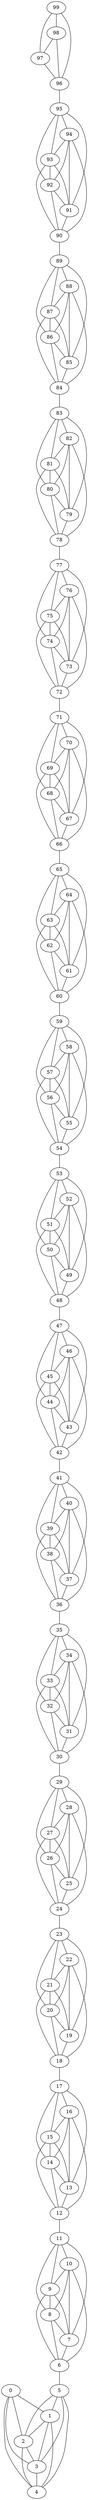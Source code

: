 graph G {
    "0" [label="0"];
    "1" [label="1"];
    "2" [label="2"];
    "3" [label="3"];
    "4" [label="4"];
    "5" [label="5"];
    "6" [label="6"];
    "7" [label="7"];
    "8" [label="8"];
    "9" [label="9"];
    "10" [label="10"];
    "11" [label="11"];
    "12" [label="12"];
    "13" [label="13"];
    "14" [label="14"];
    "15" [label="15"];
    "16" [label="16"];
    "17" [label="17"];
    "18" [label="18"];
    "19" [label="19"];
    "20" [label="20"];
    "21" [label="21"];
    "22" [label="22"];
    "23" [label="23"];
    "24" [label="24"];
    "25" [label="25"];
    "26" [label="26"];
    "27" [label="27"];
    "28" [label="28"];
    "29" [label="29"];
    "30" [label="30"];
    "31" [label="31"];
    "32" [label="32"];
    "33" [label="33"];
    "34" [label="34"];
    "35" [label="35"];
    "36" [label="36"];
    "37" [label="37"];
    "38" [label="38"];
    "39" [label="39"];
    "40" [label="40"];
    "41" [label="41"];
    "42" [label="42"];
    "43" [label="43"];
    "44" [label="44"];
    "45" [label="45"];
    "46" [label="46"];
    "47" [label="47"];
    "48" [label="48"];
    "49" [label="49"];
    "50" [label="50"];
    "51" [label="51"];
    "52" [label="52"];
    "53" [label="53"];
    "54" [label="54"];
    "55" [label="55"];
    "56" [label="56"];
    "57" [label="57"];
    "58" [label="58"];
    "59" [label="59"];
    "60" [label="60"];
    "61" [label="61"];
    "62" [label="62"];
    "63" [label="63"];
    "64" [label="64"];
    "65" [label="65"];
    "66" [label="66"];
    "67" [label="67"];
    "68" [label="68"];
    "69" [label="69"];
    "70" [label="70"];
    "71" [label="71"];
    "72" [label="72"];
    "73" [label="73"];
    "74" [label="74"];
    "75" [label="75"];
    "76" [label="76"];
    "77" [label="77"];
    "78" [label="78"];
    "79" [label="79"];
    "80" [label="80"];
    "81" [label="81"];
    "82" [label="82"];
    "83" [label="83"];
    "84" [label="84"];
    "85" [label="85"];
    "86" [label="86"];
    "87" [label="87"];
    "88" [label="88"];
    "89" [label="89"];
    "90" [label="90"];
    "91" [label="91"];
    "92" [label="92"];
    "93" [label="93"];
    "94" [label="94"];
    "95" [label="95"];
    "96" [label="96"];
    "97" [label="97"];
    "98" [label="98"];
    "99" [label="99"];
    "0" -- "1";
    "0" -- "2";
    "0" -- "3";
    "0" -- "4";
    "1" -- "2";
    "1" -- "3";
    "1" -- "4";
    "2" -- "3";
    "2" -- "4";
    "3" -- "4";
    "5" -- "1";
    "5" -- "2";
    "5" -- "3";
    "5" -- "4";
    "6" -- "5";
    "7" -- "6";
    "8" -- "6";
    "8" -- "7";
    "9" -- "6";
    "9" -- "7";
    "9" -- "8";
    "10" -- "6";
    "10" -- "7";
    "10" -- "8";
    "10" -- "9";
    "11" -- "7";
    "11" -- "8";
    "11" -- "9";
    "11" -- "10";
    "12" -- "11";
    "13" -- "12";
    "14" -- "12";
    "14" -- "13";
    "15" -- "12";
    "15" -- "13";
    "15" -- "14";
    "16" -- "12";
    "16" -- "13";
    "16" -- "14";
    "16" -- "15";
    "17" -- "13";
    "17" -- "14";
    "17" -- "15";
    "17" -- "16";
    "18" -- "17";
    "19" -- "18";
    "20" -- "18";
    "20" -- "19";
    "21" -- "18";
    "21" -- "19";
    "21" -- "20";
    "22" -- "18";
    "22" -- "19";
    "22" -- "20";
    "22" -- "21";
    "23" -- "19";
    "23" -- "20";
    "23" -- "21";
    "23" -- "22";
    "24" -- "23";
    "25" -- "24";
    "26" -- "24";
    "26" -- "25";
    "27" -- "24";
    "27" -- "25";
    "27" -- "26";
    "28" -- "24";
    "28" -- "25";
    "28" -- "26";
    "28" -- "27";
    "29" -- "25";
    "29" -- "26";
    "29" -- "27";
    "29" -- "28";
    "30" -- "29";
    "31" -- "30";
    "32" -- "30";
    "32" -- "31";
    "33" -- "30";
    "33" -- "31";
    "33" -- "32";
    "34" -- "30";
    "34" -- "31";
    "34" -- "32";
    "34" -- "33";
    "35" -- "31";
    "35" -- "32";
    "35" -- "33";
    "35" -- "34";
    "36" -- "35";
    "37" -- "36";
    "38" -- "36";
    "38" -- "37";
    "39" -- "36";
    "39" -- "37";
    "39" -- "38";
    "40" -- "36";
    "40" -- "37";
    "40" -- "38";
    "40" -- "39";
    "41" -- "37";
    "41" -- "38";
    "41" -- "39";
    "41" -- "40";
    "42" -- "41";
    "43" -- "42";
    "44" -- "42";
    "44" -- "43";
    "45" -- "42";
    "45" -- "43";
    "45" -- "44";
    "46" -- "42";
    "46" -- "43";
    "46" -- "44";
    "46" -- "45";
    "47" -- "43";
    "47" -- "44";
    "47" -- "45";
    "47" -- "46";
    "48" -- "47";
    "49" -- "48";
    "50" -- "48";
    "50" -- "49";
    "51" -- "48";
    "51" -- "49";
    "51" -- "50";
    "52" -- "48";
    "52" -- "49";
    "52" -- "50";
    "52" -- "51";
    "53" -- "49";
    "53" -- "50";
    "53" -- "51";
    "53" -- "52";
    "54" -- "53";
    "55" -- "54";
    "56" -- "54";
    "56" -- "55";
    "57" -- "54";
    "57" -- "55";
    "57" -- "56";
    "58" -- "54";
    "58" -- "55";
    "58" -- "56";
    "58" -- "57";
    "59" -- "55";
    "59" -- "56";
    "59" -- "57";
    "59" -- "58";
    "60" -- "59";
    "61" -- "60";
    "62" -- "60";
    "62" -- "61";
    "63" -- "60";
    "63" -- "61";
    "63" -- "62";
    "64" -- "60";
    "64" -- "61";
    "64" -- "62";
    "64" -- "63";
    "65" -- "61";
    "65" -- "62";
    "65" -- "63";
    "65" -- "64";
    "66" -- "65";
    "67" -- "66";
    "68" -- "66";
    "68" -- "67";
    "69" -- "66";
    "69" -- "67";
    "69" -- "68";
    "70" -- "66";
    "70" -- "67";
    "70" -- "68";
    "70" -- "69";
    "71" -- "67";
    "71" -- "68";
    "71" -- "69";
    "71" -- "70";
    "72" -- "71";
    "73" -- "72";
    "74" -- "72";
    "74" -- "73";
    "75" -- "72";
    "75" -- "73";
    "75" -- "74";
    "76" -- "72";
    "76" -- "73";
    "76" -- "74";
    "76" -- "75";
    "77" -- "73";
    "77" -- "74";
    "77" -- "75";
    "77" -- "76";
    "78" -- "77";
    "79" -- "78";
    "80" -- "78";
    "80" -- "79";
    "81" -- "78";
    "81" -- "79";
    "81" -- "80";
    "82" -- "78";
    "82" -- "79";
    "82" -- "80";
    "82" -- "81";
    "83" -- "79";
    "83" -- "80";
    "83" -- "81";
    "83" -- "82";
    "84" -- "83";
    "85" -- "84";
    "86" -- "84";
    "86" -- "85";
    "87" -- "84";
    "87" -- "85";
    "87" -- "86";
    "88" -- "84";
    "88" -- "85";
    "88" -- "86";
    "88" -- "87";
    "89" -- "85";
    "89" -- "86";
    "89" -- "87";
    "89" -- "88";
    "90" -- "89";
    "91" -- "90";
    "92" -- "90";
    "92" -- "91";
    "93" -- "90";
    "93" -- "91";
    "93" -- "92";
    "94" -- "90";
    "94" -- "91";
    "94" -- "92";
    "94" -- "93";
    "95" -- "91";
    "95" -- "92";
    "95" -- "93";
    "95" -- "94";
    "96" -- "95";
    "97" -- "96";
    "98" -- "96";
    "98" -- "97";
    "99" -- "96";
    "99" -- "97";
    "99" -- "98";
}